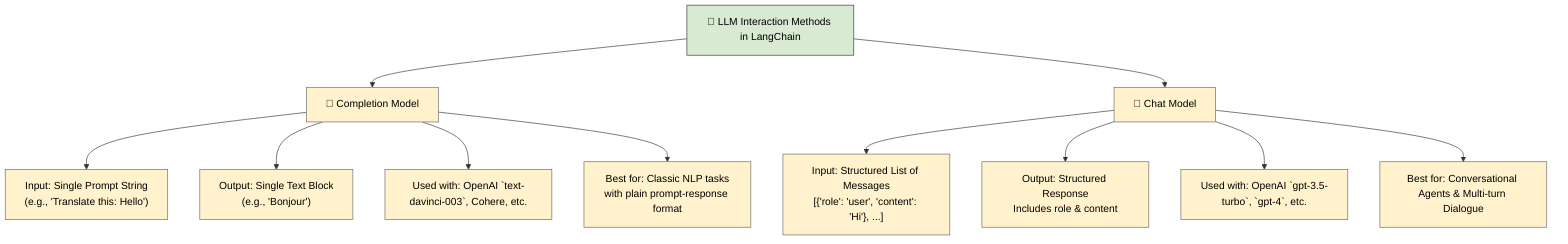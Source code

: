 flowchart TD
    A["🧠 LLM Interaction Methods in LangChain"] --> B1["📜 Completion Model"]
    A --> B2["💬 Chat Model"]

%% Completion Model Branch
    B1 --> C1["Input: Single Prompt String<br/>(e.g., 'Translate this: Hello')"]
    B1 --> C2["Output: Single Text Block<br/>(e.g., 'Bonjour')"]
    B1 --> C3["Used with: OpenAI `text-davinci-003`, Cohere, etc."]
    B1 --> C4["Best for: Classic NLP tasks<br/>with plain prompt-response format"]

%% Chat Model Branch
    B2 --> D1["Input: Structured List of Messages<br/>[{'role': 'user', 'content': 'Hi'}, ...]"]
    B2 --> D2["Output: Structured Response<br/>Includes role & content"]
    B2 --> D3["Used with: OpenAI `gpt-3.5-turbo`, `gpt-4`, etc."]
    B2 --> D4["Best for: Conversational Agents & Multi-turn Dialogue"]

%% Style
    classDef header fill:#d9ead3,stroke:#333,color:#000
    classDef group fill:#fff2cc,stroke:#666,color:#000
    class A header
    class B1,B2 group
    class C1,C2,C3,C4,D1,D2,D3,D4 group